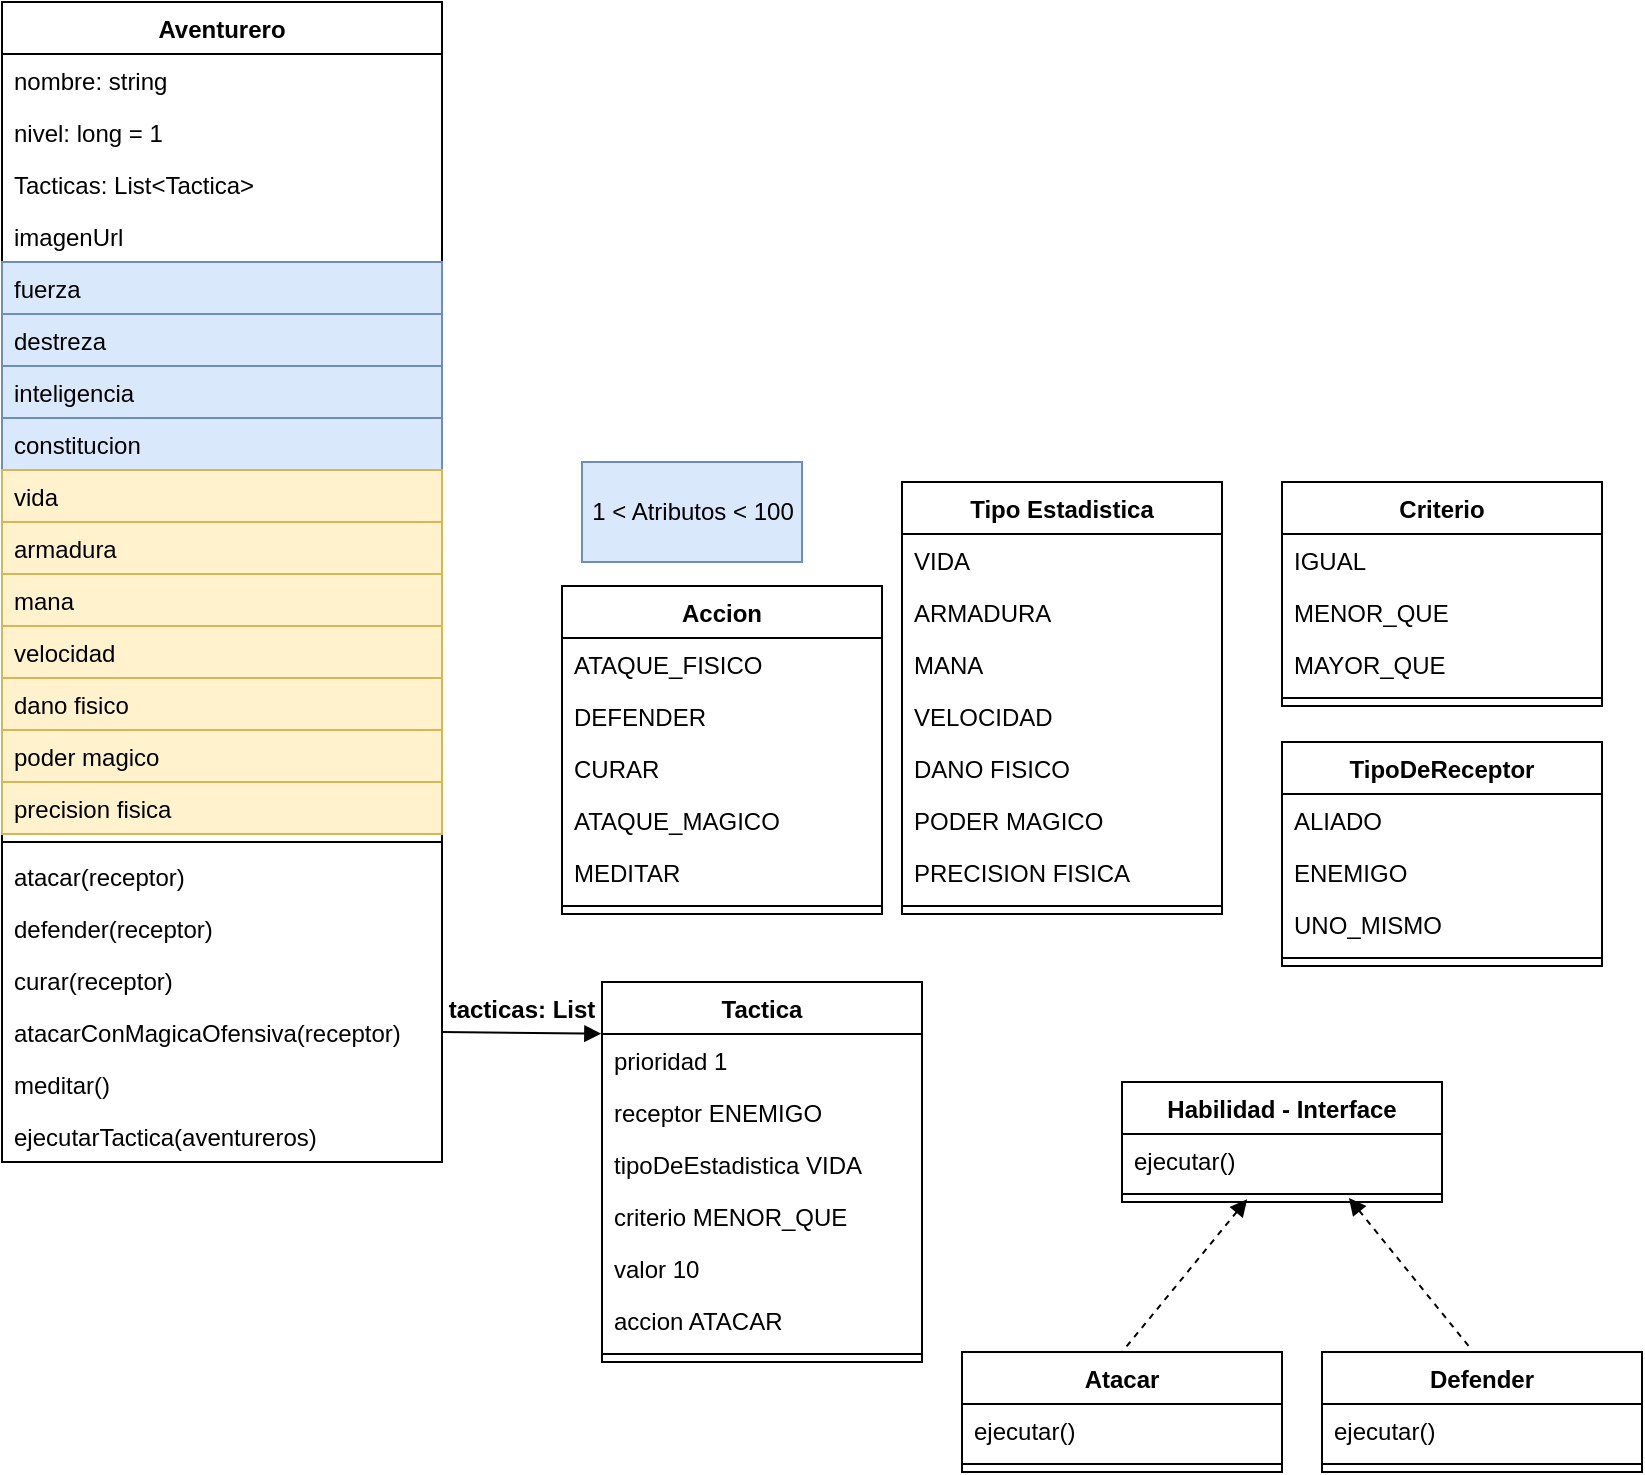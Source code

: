 <mxfile version="20.3.6" type="github">
  <diagram id="jlSibxD0OwzAIoyXO5In" name="Página-1">
    <mxGraphModel dx="934" dy="495" grid="1" gridSize="10" guides="1" tooltips="1" connect="1" arrows="1" fold="1" page="1" pageScale="1" pageWidth="827" pageHeight="1169" math="0" shadow="0">
      <root>
        <mxCell id="0" />
        <mxCell id="1" parent="0" />
        <mxCell id="NdV3mLdePX0kQ44nG53R-1" value="Aventurero" style="swimlane;fontStyle=1;align=center;verticalAlign=top;childLayout=stackLayout;horizontal=1;startSize=26;horizontalStack=0;resizeParent=1;resizeParentMax=0;resizeLast=0;collapsible=1;marginBottom=0;" vertex="1" parent="1">
          <mxGeometry x="260" y="270" width="220" height="580" as="geometry" />
        </mxCell>
        <mxCell id="NdV3mLdePX0kQ44nG53R-2" value="nombre: string" style="text;strokeColor=none;fillColor=none;align=left;verticalAlign=top;spacingLeft=4;spacingRight=4;overflow=hidden;rotatable=0;points=[[0,0.5],[1,0.5]];portConstraint=eastwest;" vertex="1" parent="NdV3mLdePX0kQ44nG53R-1">
          <mxGeometry y="26" width="220" height="26" as="geometry" />
        </mxCell>
        <mxCell id="NdV3mLdePX0kQ44nG53R-5" value="nivel: long = 1" style="text;strokeColor=none;fillColor=none;align=left;verticalAlign=top;spacingLeft=4;spacingRight=4;overflow=hidden;rotatable=0;points=[[0,0.5],[1,0.5]];portConstraint=eastwest;" vertex="1" parent="NdV3mLdePX0kQ44nG53R-1">
          <mxGeometry y="52" width="220" height="26" as="geometry" />
        </mxCell>
        <mxCell id="NdV3mLdePX0kQ44nG53R-10" value="Tacticas: List&lt;Tactica&gt;" style="text;strokeColor=none;fillColor=none;align=left;verticalAlign=top;spacingLeft=4;spacingRight=4;overflow=hidden;rotatable=0;points=[[0,0.5],[1,0.5]];portConstraint=eastwest;" vertex="1" parent="NdV3mLdePX0kQ44nG53R-1">
          <mxGeometry y="78" width="220" height="26" as="geometry" />
        </mxCell>
        <mxCell id="NdV3mLdePX0kQ44nG53R-11" value="imagenUrl" style="text;strokeColor=none;fillColor=none;align=left;verticalAlign=top;spacingLeft=4;spacingRight=4;overflow=hidden;rotatable=0;points=[[0,0.5],[1,0.5]];portConstraint=eastwest;" vertex="1" parent="NdV3mLdePX0kQ44nG53R-1">
          <mxGeometry y="104" width="220" height="26" as="geometry" />
        </mxCell>
        <mxCell id="NdV3mLdePX0kQ44nG53R-8" value="fuerza" style="text;strokeColor=#6c8ebf;fillColor=#dae8fc;align=left;verticalAlign=top;spacingLeft=4;spacingRight=4;overflow=hidden;rotatable=0;points=[[0,0.5],[1,0.5]];portConstraint=eastwest;" vertex="1" parent="NdV3mLdePX0kQ44nG53R-1">
          <mxGeometry y="130" width="220" height="26" as="geometry" />
        </mxCell>
        <mxCell id="NdV3mLdePX0kQ44nG53R-6" value="destreza" style="text;strokeColor=#6c8ebf;fillColor=#dae8fc;align=left;verticalAlign=top;spacingLeft=4;spacingRight=4;overflow=hidden;rotatable=0;points=[[0,0.5],[1,0.5]];portConstraint=eastwest;" vertex="1" parent="NdV3mLdePX0kQ44nG53R-1">
          <mxGeometry y="156" width="220" height="26" as="geometry" />
        </mxCell>
        <mxCell id="NdV3mLdePX0kQ44nG53R-7" value="inteligencia" style="text;strokeColor=#6c8ebf;fillColor=#dae8fc;align=left;verticalAlign=top;spacingLeft=4;spacingRight=4;overflow=hidden;rotatable=0;points=[[0,0.5],[1,0.5]];portConstraint=eastwest;" vertex="1" parent="NdV3mLdePX0kQ44nG53R-1">
          <mxGeometry y="182" width="220" height="26" as="geometry" />
        </mxCell>
        <mxCell id="NdV3mLdePX0kQ44nG53R-9" value="constitucion" style="text;strokeColor=#6c8ebf;fillColor=#dae8fc;align=left;verticalAlign=top;spacingLeft=4;spacingRight=4;overflow=hidden;rotatable=0;points=[[0,0.5],[1,0.5]];portConstraint=eastwest;" vertex="1" parent="NdV3mLdePX0kQ44nG53R-1">
          <mxGeometry y="208" width="220" height="26" as="geometry" />
        </mxCell>
        <mxCell id="NdV3mLdePX0kQ44nG53R-12" value="vida" style="text;strokeColor=#d6b656;fillColor=#fff2cc;align=left;verticalAlign=top;spacingLeft=4;spacingRight=4;overflow=hidden;rotatable=0;points=[[0,0.5],[1,0.5]];portConstraint=eastwest;" vertex="1" parent="NdV3mLdePX0kQ44nG53R-1">
          <mxGeometry y="234" width="220" height="26" as="geometry" />
        </mxCell>
        <mxCell id="NdV3mLdePX0kQ44nG53R-13" value="armadura" style="text;strokeColor=#d6b656;fillColor=#fff2cc;align=left;verticalAlign=top;spacingLeft=4;spacingRight=4;overflow=hidden;rotatable=0;points=[[0,0.5],[1,0.5]];portConstraint=eastwest;" vertex="1" parent="NdV3mLdePX0kQ44nG53R-1">
          <mxGeometry y="260" width="220" height="26" as="geometry" />
        </mxCell>
        <mxCell id="NdV3mLdePX0kQ44nG53R-14" value="mana" style="text;strokeColor=#d6b656;fillColor=#fff2cc;align=left;verticalAlign=top;spacingLeft=4;spacingRight=4;overflow=hidden;rotatable=0;points=[[0,0.5],[1,0.5]];portConstraint=eastwest;" vertex="1" parent="NdV3mLdePX0kQ44nG53R-1">
          <mxGeometry y="286" width="220" height="26" as="geometry" />
        </mxCell>
        <mxCell id="NdV3mLdePX0kQ44nG53R-15" value="velocidad" style="text;strokeColor=#d6b656;fillColor=#fff2cc;align=left;verticalAlign=top;spacingLeft=4;spacingRight=4;overflow=hidden;rotatable=0;points=[[0,0.5],[1,0.5]];portConstraint=eastwest;" vertex="1" parent="NdV3mLdePX0kQ44nG53R-1">
          <mxGeometry y="312" width="220" height="26" as="geometry" />
        </mxCell>
        <mxCell id="NdV3mLdePX0kQ44nG53R-16" value="dano fisico" style="text;strokeColor=#d6b656;fillColor=#fff2cc;align=left;verticalAlign=top;spacingLeft=4;spacingRight=4;overflow=hidden;rotatable=0;points=[[0,0.5],[1,0.5]];portConstraint=eastwest;" vertex="1" parent="NdV3mLdePX0kQ44nG53R-1">
          <mxGeometry y="338" width="220" height="26" as="geometry" />
        </mxCell>
        <mxCell id="NdV3mLdePX0kQ44nG53R-17" value="poder magico" style="text;strokeColor=#d6b656;fillColor=#fff2cc;align=left;verticalAlign=top;spacingLeft=4;spacingRight=4;overflow=hidden;rotatable=0;points=[[0,0.5],[1,0.5]];portConstraint=eastwest;" vertex="1" parent="NdV3mLdePX0kQ44nG53R-1">
          <mxGeometry y="364" width="220" height="26" as="geometry" />
        </mxCell>
        <mxCell id="NdV3mLdePX0kQ44nG53R-18" value="precision fisica" style="text;strokeColor=#d6b656;fillColor=#fff2cc;align=left;verticalAlign=top;spacingLeft=4;spacingRight=4;overflow=hidden;rotatable=0;points=[[0,0.5],[1,0.5]];portConstraint=eastwest;" vertex="1" parent="NdV3mLdePX0kQ44nG53R-1">
          <mxGeometry y="390" width="220" height="26" as="geometry" />
        </mxCell>
        <mxCell id="NdV3mLdePX0kQ44nG53R-3" value="" style="line;strokeWidth=1;fillColor=none;align=left;verticalAlign=middle;spacingTop=-1;spacingLeft=3;spacingRight=3;rotatable=0;labelPosition=right;points=[];portConstraint=eastwest;strokeColor=inherit;" vertex="1" parent="NdV3mLdePX0kQ44nG53R-1">
          <mxGeometry y="416" width="220" height="8" as="geometry" />
        </mxCell>
        <mxCell id="NdV3mLdePX0kQ44nG53R-57" value="atacar(receptor)" style="text;align=left;verticalAlign=top;spacingLeft=4;spacingRight=4;overflow=hidden;rotatable=0;points=[[0,0.5],[1,0.5]];portConstraint=eastwest;" vertex="1" parent="NdV3mLdePX0kQ44nG53R-1">
          <mxGeometry y="424" width="220" height="26" as="geometry" />
        </mxCell>
        <mxCell id="NdV3mLdePX0kQ44nG53R-62" value="defender(receptor)" style="text;align=left;verticalAlign=top;spacingLeft=4;spacingRight=4;overflow=hidden;rotatable=0;points=[[0,0.5],[1,0.5]];portConstraint=eastwest;" vertex="1" parent="NdV3mLdePX0kQ44nG53R-1">
          <mxGeometry y="450" width="220" height="26" as="geometry" />
        </mxCell>
        <mxCell id="NdV3mLdePX0kQ44nG53R-58" value="curar(receptor)" style="text;align=left;verticalAlign=top;spacingLeft=4;spacingRight=4;overflow=hidden;rotatable=0;points=[[0,0.5],[1,0.5]];portConstraint=eastwest;" vertex="1" parent="NdV3mLdePX0kQ44nG53R-1">
          <mxGeometry y="476" width="220" height="26" as="geometry" />
        </mxCell>
        <mxCell id="NdV3mLdePX0kQ44nG53R-59" value="atacarConMagicaOfensiva(receptor)" style="text;align=left;verticalAlign=top;spacingLeft=4;spacingRight=4;overflow=hidden;rotatable=0;points=[[0,0.5],[1,0.5]];portConstraint=eastwest;" vertex="1" parent="NdV3mLdePX0kQ44nG53R-1">
          <mxGeometry y="502" width="220" height="26" as="geometry" />
        </mxCell>
        <mxCell id="NdV3mLdePX0kQ44nG53R-60" value="meditar()" style="text;align=left;verticalAlign=top;spacingLeft=4;spacingRight=4;overflow=hidden;rotatable=0;points=[[0,0.5],[1,0.5]];portConstraint=eastwest;" vertex="1" parent="NdV3mLdePX0kQ44nG53R-1">
          <mxGeometry y="528" width="220" height="26" as="geometry" />
        </mxCell>
        <mxCell id="NdV3mLdePX0kQ44nG53R-87" value="ejecutarTactica(aventureros)" style="text;align=left;verticalAlign=top;spacingLeft=4;spacingRight=4;overflow=hidden;rotatable=0;points=[[0,0.5],[1,0.5]];portConstraint=eastwest;" vertex="1" parent="NdV3mLdePX0kQ44nG53R-1">
          <mxGeometry y="554" width="220" height="26" as="geometry" />
        </mxCell>
        <mxCell id="NdV3mLdePX0kQ44nG53R-19" value="Tipo Estadistica" style="swimlane;fontStyle=1;align=center;verticalAlign=top;childLayout=stackLayout;horizontal=1;startSize=26;horizontalStack=0;resizeParent=1;resizeParentMax=0;resizeLast=0;collapsible=1;marginBottom=0;" vertex="1" parent="1">
          <mxGeometry x="710" y="510" width="160" height="216" as="geometry" />
        </mxCell>
        <mxCell id="NdV3mLdePX0kQ44nG53R-26" value="VIDA" style="text;strokeColor=none;fillColor=none;align=left;verticalAlign=top;spacingLeft=4;spacingRight=4;overflow=hidden;rotatable=0;points=[[0,0.5],[1,0.5]];portConstraint=eastwest;" vertex="1" parent="NdV3mLdePX0kQ44nG53R-19">
          <mxGeometry y="26" width="160" height="26" as="geometry" />
        </mxCell>
        <mxCell id="NdV3mLdePX0kQ44nG53R-27" value="ARMADURA" style="text;strokeColor=none;fillColor=none;align=left;verticalAlign=top;spacingLeft=4;spacingRight=4;overflow=hidden;rotatable=0;points=[[0,0.5],[1,0.5]];portConstraint=eastwest;" vertex="1" parent="NdV3mLdePX0kQ44nG53R-19">
          <mxGeometry y="52" width="160" height="26" as="geometry" />
        </mxCell>
        <mxCell id="NdV3mLdePX0kQ44nG53R-28" value="MANA" style="text;strokeColor=none;fillColor=none;align=left;verticalAlign=top;spacingLeft=4;spacingRight=4;overflow=hidden;rotatable=0;points=[[0,0.5],[1,0.5]];portConstraint=eastwest;" vertex="1" parent="NdV3mLdePX0kQ44nG53R-19">
          <mxGeometry y="78" width="160" height="26" as="geometry" />
        </mxCell>
        <mxCell id="NdV3mLdePX0kQ44nG53R-29" value="VELOCIDAD" style="text;strokeColor=none;fillColor=none;align=left;verticalAlign=top;spacingLeft=4;spacingRight=4;overflow=hidden;rotatable=0;points=[[0,0.5],[1,0.5]];portConstraint=eastwest;" vertex="1" parent="NdV3mLdePX0kQ44nG53R-19">
          <mxGeometry y="104" width="160" height="26" as="geometry" />
        </mxCell>
        <mxCell id="NdV3mLdePX0kQ44nG53R-30" value="DANO FISICO" style="text;strokeColor=none;fillColor=none;align=left;verticalAlign=top;spacingLeft=4;spacingRight=4;overflow=hidden;rotatable=0;points=[[0,0.5],[1,0.5]];portConstraint=eastwest;" vertex="1" parent="NdV3mLdePX0kQ44nG53R-19">
          <mxGeometry y="130" width="160" height="26" as="geometry" />
        </mxCell>
        <mxCell id="NdV3mLdePX0kQ44nG53R-31" value="PODER MAGICO" style="text;strokeColor=none;fillColor=none;align=left;verticalAlign=top;spacingLeft=4;spacingRight=4;overflow=hidden;rotatable=0;points=[[0,0.5],[1,0.5]];portConstraint=eastwest;" vertex="1" parent="NdV3mLdePX0kQ44nG53R-19">
          <mxGeometry y="156" width="160" height="26" as="geometry" />
        </mxCell>
        <mxCell id="NdV3mLdePX0kQ44nG53R-32" value="PRECISION FISICA" style="text;strokeColor=none;fillColor=none;align=left;verticalAlign=top;spacingLeft=4;spacingRight=4;overflow=hidden;rotatable=0;points=[[0,0.5],[1,0.5]];portConstraint=eastwest;" vertex="1" parent="NdV3mLdePX0kQ44nG53R-19">
          <mxGeometry y="182" width="160" height="26" as="geometry" />
        </mxCell>
        <mxCell id="NdV3mLdePX0kQ44nG53R-35" value="" style="line;strokeWidth=1;fillColor=none;align=left;verticalAlign=middle;spacingTop=-1;spacingLeft=3;spacingRight=3;rotatable=0;labelPosition=right;points=[];portConstraint=eastwest;strokeColor=inherit;" vertex="1" parent="NdV3mLdePX0kQ44nG53R-19">
          <mxGeometry y="208" width="160" height="8" as="geometry" />
        </mxCell>
        <mxCell id="NdV3mLdePX0kQ44nG53R-36" value="Tactica" style="swimlane;fontStyle=1;align=center;verticalAlign=top;childLayout=stackLayout;horizontal=1;startSize=26;horizontalStack=0;resizeParent=1;resizeParentMax=0;resizeLast=0;collapsible=1;marginBottom=0;" vertex="1" parent="1">
          <mxGeometry x="560" y="760" width="160" height="190" as="geometry" />
        </mxCell>
        <mxCell id="NdV3mLdePX0kQ44nG53R-37" value="prioridad 1" style="text;strokeColor=none;fillColor=none;align=left;verticalAlign=top;spacingLeft=4;spacingRight=4;overflow=hidden;rotatable=0;points=[[0,0.5],[1,0.5]];portConstraint=eastwest;" vertex="1" parent="NdV3mLdePX0kQ44nG53R-36">
          <mxGeometry y="26" width="160" height="26" as="geometry" />
        </mxCell>
        <mxCell id="NdV3mLdePX0kQ44nG53R-38" value="receptor ENEMIGO" style="text;strokeColor=none;fillColor=none;align=left;verticalAlign=top;spacingLeft=4;spacingRight=4;overflow=hidden;rotatable=0;points=[[0,0.5],[1,0.5]];portConstraint=eastwest;" vertex="1" parent="NdV3mLdePX0kQ44nG53R-36">
          <mxGeometry y="52" width="160" height="26" as="geometry" />
        </mxCell>
        <mxCell id="NdV3mLdePX0kQ44nG53R-39" value="tipoDeEstadistica VIDA" style="text;strokeColor=none;fillColor=none;align=left;verticalAlign=top;spacingLeft=4;spacingRight=4;overflow=hidden;rotatable=0;points=[[0,0.5],[1,0.5]];portConstraint=eastwest;" vertex="1" parent="NdV3mLdePX0kQ44nG53R-36">
          <mxGeometry y="78" width="160" height="26" as="geometry" />
        </mxCell>
        <mxCell id="NdV3mLdePX0kQ44nG53R-40" value="criterio MENOR_QUE" style="text;strokeColor=none;fillColor=none;align=left;verticalAlign=top;spacingLeft=4;spacingRight=4;overflow=hidden;rotatable=0;points=[[0,0.5],[1,0.5]];portConstraint=eastwest;" vertex="1" parent="NdV3mLdePX0kQ44nG53R-36">
          <mxGeometry y="104" width="160" height="26" as="geometry" />
        </mxCell>
        <mxCell id="NdV3mLdePX0kQ44nG53R-41" value="valor 10" style="text;strokeColor=none;fillColor=none;align=left;verticalAlign=top;spacingLeft=4;spacingRight=4;overflow=hidden;rotatable=0;points=[[0,0.5],[1,0.5]];portConstraint=eastwest;" vertex="1" parent="NdV3mLdePX0kQ44nG53R-36">
          <mxGeometry y="130" width="160" height="26" as="geometry" />
        </mxCell>
        <mxCell id="NdV3mLdePX0kQ44nG53R-42" value="accion ATACAR" style="text;strokeColor=none;fillColor=none;align=left;verticalAlign=top;spacingLeft=4;spacingRight=4;overflow=hidden;rotatable=0;points=[[0,0.5],[1,0.5]];portConstraint=eastwest;" vertex="1" parent="NdV3mLdePX0kQ44nG53R-36">
          <mxGeometry y="156" width="160" height="26" as="geometry" />
        </mxCell>
        <mxCell id="NdV3mLdePX0kQ44nG53R-44" value="" style="line;strokeWidth=1;fillColor=none;align=left;verticalAlign=middle;spacingTop=-1;spacingLeft=3;spacingRight=3;rotatable=0;labelPosition=right;points=[];portConstraint=eastwest;strokeColor=inherit;" vertex="1" parent="NdV3mLdePX0kQ44nG53R-36">
          <mxGeometry y="182" width="160" height="8" as="geometry" />
        </mxCell>
        <mxCell id="NdV3mLdePX0kQ44nG53R-45" value="1 &amp;lt; Atributos &amp;lt; 100" style="html=1;fillColor=#dae8fc;strokeColor=#6c8ebf;" vertex="1" parent="1">
          <mxGeometry x="550" y="500" width="110" height="50" as="geometry" />
        </mxCell>
        <mxCell id="NdV3mLdePX0kQ44nG53R-46" value="Habilidad - Interface" style="swimlane;fontStyle=1;align=center;verticalAlign=top;childLayout=stackLayout;horizontal=1;startSize=26;horizontalStack=0;resizeParent=1;resizeParentMax=0;resizeLast=0;collapsible=1;marginBottom=0;" vertex="1" parent="1">
          <mxGeometry x="820" y="810" width="160" height="60" as="geometry" />
        </mxCell>
        <mxCell id="NdV3mLdePX0kQ44nG53R-52" value="ejecutar()" style="text;strokeColor=none;fillColor=none;align=left;verticalAlign=top;spacingLeft=4;spacingRight=4;overflow=hidden;rotatable=0;points=[[0,0.5],[1,0.5]];portConstraint=eastwest;" vertex="1" parent="NdV3mLdePX0kQ44nG53R-46">
          <mxGeometry y="26" width="160" height="26" as="geometry" />
        </mxCell>
        <mxCell id="NdV3mLdePX0kQ44nG53R-53" value="" style="line;strokeWidth=1;fillColor=none;align=left;verticalAlign=middle;spacingTop=-1;spacingLeft=3;spacingRight=3;rotatable=0;labelPosition=right;points=[];portConstraint=eastwest;strokeColor=inherit;" vertex="1" parent="NdV3mLdePX0kQ44nG53R-46">
          <mxGeometry y="52" width="160" height="8" as="geometry" />
        </mxCell>
        <mxCell id="NdV3mLdePX0kQ44nG53R-54" value="Atacar" style="swimlane;fontStyle=1;align=center;verticalAlign=top;childLayout=stackLayout;horizontal=1;startSize=26;horizontalStack=0;resizeParent=1;resizeParentMax=0;resizeLast=0;collapsible=1;marginBottom=0;" vertex="1" parent="1">
          <mxGeometry x="740" y="945" width="160" height="60" as="geometry" />
        </mxCell>
        <mxCell id="NdV3mLdePX0kQ44nG53R-55" value="ejecutar()" style="text;strokeColor=none;fillColor=none;align=left;verticalAlign=top;spacingLeft=4;spacingRight=4;overflow=hidden;rotatable=0;points=[[0,0.5],[1,0.5]];portConstraint=eastwest;" vertex="1" parent="NdV3mLdePX0kQ44nG53R-54">
          <mxGeometry y="26" width="160" height="26" as="geometry" />
        </mxCell>
        <mxCell id="NdV3mLdePX0kQ44nG53R-56" value="" style="line;strokeWidth=1;fillColor=none;align=left;verticalAlign=middle;spacingTop=-1;spacingLeft=3;spacingRight=3;rotatable=0;labelPosition=right;points=[];portConstraint=eastwest;strokeColor=inherit;" vertex="1" parent="NdV3mLdePX0kQ44nG53R-54">
          <mxGeometry y="52" width="160" height="8" as="geometry" />
        </mxCell>
        <mxCell id="NdV3mLdePX0kQ44nG53R-89" style="edgeStyle=none;orthogonalLoop=1;jettySize=auto;html=1;exitX=-0.002;exitY=-0.006;exitDx=0;exitDy=0;endArrow=none;endFill=0;rounded=0;entryX=1;entryY=0.5;entryDx=0;entryDy=0;exitPerimeter=0;startArrow=block;startFill=1;" edge="1" parent="1" source="NdV3mLdePX0kQ44nG53R-37" target="NdV3mLdePX0kQ44nG53R-59">
          <mxGeometry relative="1" as="geometry">
            <mxPoint x="670" y="840.753" as="targetPoint" />
            <mxPoint x="698.914" y="800" as="sourcePoint" />
          </mxGeometry>
        </mxCell>
        <mxCell id="NdV3mLdePX0kQ44nG53R-90" value="Defender" style="swimlane;fontStyle=1;align=center;verticalAlign=top;childLayout=stackLayout;horizontal=1;startSize=26;horizontalStack=0;resizeParent=1;resizeParentMax=0;resizeLast=0;collapsible=1;marginBottom=0;" vertex="1" parent="1">
          <mxGeometry x="920" y="945" width="160" height="60" as="geometry" />
        </mxCell>
        <mxCell id="NdV3mLdePX0kQ44nG53R-91" value="ejecutar()" style="text;strokeColor=none;fillColor=none;align=left;verticalAlign=top;spacingLeft=4;spacingRight=4;overflow=hidden;rotatable=0;points=[[0,0.5],[1,0.5]];portConstraint=eastwest;" vertex="1" parent="NdV3mLdePX0kQ44nG53R-90">
          <mxGeometry y="26" width="160" height="26" as="geometry" />
        </mxCell>
        <mxCell id="NdV3mLdePX0kQ44nG53R-92" value="" style="line;strokeWidth=1;fillColor=none;align=left;verticalAlign=middle;spacingTop=-1;spacingLeft=3;spacingRight=3;rotatable=0;labelPosition=right;points=[];portConstraint=eastwest;strokeColor=inherit;" vertex="1" parent="NdV3mLdePX0kQ44nG53R-90">
          <mxGeometry y="52" width="160" height="8" as="geometry" />
        </mxCell>
        <mxCell id="NdV3mLdePX0kQ44nG53R-93" style="edgeStyle=none;orthogonalLoop=1;jettySize=auto;html=1;endArrow=none;endFill=0;rounded=0;entryX=0.5;entryY=0;entryDx=0;entryDy=0;exitX=0.391;exitY=0.826;exitDx=0;exitDy=0;exitPerimeter=0;startArrow=block;startFill=1;dashed=1;" edge="1" parent="1" source="NdV3mLdePX0kQ44nG53R-53" target="NdV3mLdePX0kQ44nG53R-54">
          <mxGeometry relative="1" as="geometry">
            <mxPoint x="540" y="780" as="targetPoint" />
            <mxPoint x="890" y="875" as="sourcePoint" />
          </mxGeometry>
        </mxCell>
        <mxCell id="NdV3mLdePX0kQ44nG53R-94" style="edgeStyle=none;orthogonalLoop=1;jettySize=auto;html=1;endArrow=none;endFill=0;rounded=0;entryX=0.469;entryY=-0.014;entryDx=0;entryDy=0;exitX=0.709;exitY=0.747;exitDx=0;exitDy=0;exitPerimeter=0;entryPerimeter=0;startArrow=block;startFill=1;dashed=1;" edge="1" parent="1" source="NdV3mLdePX0kQ44nG53R-53" target="NdV3mLdePX0kQ44nG53R-90">
          <mxGeometry relative="1" as="geometry">
            <mxPoint x="830" y="955" as="targetPoint" />
            <mxPoint x="892.56" y="878.608" as="sourcePoint" />
          </mxGeometry>
        </mxCell>
        <mxCell id="NdV3mLdePX0kQ44nG53R-95" value="tacticas: List" style="text;align=center;fontStyle=1;verticalAlign=middle;spacingLeft=3;spacingRight=3;strokeColor=none;rotatable=0;points=[[0,0.5],[1,0.5]];portConstraint=eastwest;" vertex="1" parent="1">
          <mxGeometry x="480" y="760" width="80" height="26" as="geometry" />
        </mxCell>
        <mxCell id="NdV3mLdePX0kQ44nG53R-96" value="Criterio" style="swimlane;fontStyle=1;align=center;verticalAlign=top;childLayout=stackLayout;horizontal=1;startSize=26;horizontalStack=0;resizeParent=1;resizeParentMax=0;resizeLast=0;collapsible=1;marginBottom=0;" vertex="1" parent="1">
          <mxGeometry x="900" y="510" width="160" height="112" as="geometry" />
        </mxCell>
        <mxCell id="NdV3mLdePX0kQ44nG53R-97" value="IGUAL" style="text;strokeColor=none;fillColor=none;align=left;verticalAlign=top;spacingLeft=4;spacingRight=4;overflow=hidden;rotatable=0;points=[[0,0.5],[1,0.5]];portConstraint=eastwest;" vertex="1" parent="NdV3mLdePX0kQ44nG53R-96">
          <mxGeometry y="26" width="160" height="26" as="geometry" />
        </mxCell>
        <mxCell id="NdV3mLdePX0kQ44nG53R-98" value="MENOR_QUE" style="text;strokeColor=none;fillColor=none;align=left;verticalAlign=top;spacingLeft=4;spacingRight=4;overflow=hidden;rotatable=0;points=[[0,0.5],[1,0.5]];portConstraint=eastwest;" vertex="1" parent="NdV3mLdePX0kQ44nG53R-96">
          <mxGeometry y="52" width="160" height="26" as="geometry" />
        </mxCell>
        <mxCell id="NdV3mLdePX0kQ44nG53R-99" value="MAYOR_QUE" style="text;strokeColor=none;fillColor=none;align=left;verticalAlign=top;spacingLeft=4;spacingRight=4;overflow=hidden;rotatable=0;points=[[0,0.5],[1,0.5]];portConstraint=eastwest;" vertex="1" parent="NdV3mLdePX0kQ44nG53R-96">
          <mxGeometry y="78" width="160" height="26" as="geometry" />
        </mxCell>
        <mxCell id="NdV3mLdePX0kQ44nG53R-104" value="" style="line;strokeWidth=1;fillColor=none;align=left;verticalAlign=middle;spacingTop=-1;spacingLeft=3;spacingRight=3;rotatable=0;labelPosition=right;points=[];portConstraint=eastwest;strokeColor=inherit;" vertex="1" parent="NdV3mLdePX0kQ44nG53R-96">
          <mxGeometry y="104" width="160" height="8" as="geometry" />
        </mxCell>
        <mxCell id="NdV3mLdePX0kQ44nG53R-105" value="TipoDeReceptor" style="swimlane;fontStyle=1;align=center;verticalAlign=top;childLayout=stackLayout;horizontal=1;startSize=26;horizontalStack=0;resizeParent=1;resizeParentMax=0;resizeLast=0;collapsible=1;marginBottom=0;" vertex="1" parent="1">
          <mxGeometry x="900" y="640" width="160" height="112" as="geometry" />
        </mxCell>
        <mxCell id="NdV3mLdePX0kQ44nG53R-106" value="ALIADO" style="text;strokeColor=none;fillColor=none;align=left;verticalAlign=top;spacingLeft=4;spacingRight=4;overflow=hidden;rotatable=0;points=[[0,0.5],[1,0.5]];portConstraint=eastwest;" vertex="1" parent="NdV3mLdePX0kQ44nG53R-105">
          <mxGeometry y="26" width="160" height="26" as="geometry" />
        </mxCell>
        <mxCell id="NdV3mLdePX0kQ44nG53R-107" value="ENEMIGO" style="text;strokeColor=none;fillColor=none;align=left;verticalAlign=top;spacingLeft=4;spacingRight=4;overflow=hidden;rotatable=0;points=[[0,0.5],[1,0.5]];portConstraint=eastwest;" vertex="1" parent="NdV3mLdePX0kQ44nG53R-105">
          <mxGeometry y="52" width="160" height="26" as="geometry" />
        </mxCell>
        <mxCell id="NdV3mLdePX0kQ44nG53R-108" value="UNO_MISMO" style="text;strokeColor=none;fillColor=none;align=left;verticalAlign=top;spacingLeft=4;spacingRight=4;overflow=hidden;rotatable=0;points=[[0,0.5],[1,0.5]];portConstraint=eastwest;" vertex="1" parent="NdV3mLdePX0kQ44nG53R-105">
          <mxGeometry y="78" width="160" height="26" as="geometry" />
        </mxCell>
        <mxCell id="NdV3mLdePX0kQ44nG53R-109" value="" style="line;strokeWidth=1;fillColor=none;align=left;verticalAlign=middle;spacingTop=-1;spacingLeft=3;spacingRight=3;rotatable=0;labelPosition=right;points=[];portConstraint=eastwest;strokeColor=inherit;" vertex="1" parent="NdV3mLdePX0kQ44nG53R-105">
          <mxGeometry y="104" width="160" height="8" as="geometry" />
        </mxCell>
        <mxCell id="NdV3mLdePX0kQ44nG53R-110" value="Accion" style="swimlane;fontStyle=1;align=center;verticalAlign=top;childLayout=stackLayout;horizontal=1;startSize=26;horizontalStack=0;resizeParent=1;resizeParentMax=0;resizeLast=0;collapsible=1;marginBottom=0;" vertex="1" parent="1">
          <mxGeometry x="540" y="562" width="160" height="164" as="geometry" />
        </mxCell>
        <mxCell id="NdV3mLdePX0kQ44nG53R-111" value="ATAQUE_FISICO" style="text;strokeColor=none;fillColor=none;align=left;verticalAlign=top;spacingLeft=4;spacingRight=4;overflow=hidden;rotatable=0;points=[[0,0.5],[1,0.5]];portConstraint=eastwest;" vertex="1" parent="NdV3mLdePX0kQ44nG53R-110">
          <mxGeometry y="26" width="160" height="26" as="geometry" />
        </mxCell>
        <mxCell id="NdV3mLdePX0kQ44nG53R-112" value="DEFENDER" style="text;strokeColor=none;fillColor=none;align=left;verticalAlign=top;spacingLeft=4;spacingRight=4;overflow=hidden;rotatable=0;points=[[0,0.5],[1,0.5]];portConstraint=eastwest;" vertex="1" parent="NdV3mLdePX0kQ44nG53R-110">
          <mxGeometry y="52" width="160" height="26" as="geometry" />
        </mxCell>
        <mxCell id="NdV3mLdePX0kQ44nG53R-113" value="CURAR" style="text;strokeColor=none;fillColor=none;align=left;verticalAlign=top;spacingLeft=4;spacingRight=4;overflow=hidden;rotatable=0;points=[[0,0.5],[1,0.5]];portConstraint=eastwest;" vertex="1" parent="NdV3mLdePX0kQ44nG53R-110">
          <mxGeometry y="78" width="160" height="26" as="geometry" />
        </mxCell>
        <mxCell id="NdV3mLdePX0kQ44nG53R-116" value="ATAQUE_MAGICO" style="text;strokeColor=none;fillColor=none;align=left;verticalAlign=top;spacingLeft=4;spacingRight=4;overflow=hidden;rotatable=0;points=[[0,0.5],[1,0.5]];portConstraint=eastwest;" vertex="1" parent="NdV3mLdePX0kQ44nG53R-110">
          <mxGeometry y="104" width="160" height="26" as="geometry" />
        </mxCell>
        <mxCell id="NdV3mLdePX0kQ44nG53R-115" value="MEDITAR" style="text;strokeColor=none;fillColor=none;align=left;verticalAlign=top;spacingLeft=4;spacingRight=4;overflow=hidden;rotatable=0;points=[[0,0.5],[1,0.5]];portConstraint=eastwest;" vertex="1" parent="NdV3mLdePX0kQ44nG53R-110">
          <mxGeometry y="130" width="160" height="26" as="geometry" />
        </mxCell>
        <mxCell id="NdV3mLdePX0kQ44nG53R-114" value="" style="line;strokeWidth=1;fillColor=none;align=left;verticalAlign=middle;spacingTop=-1;spacingLeft=3;spacingRight=3;rotatable=0;labelPosition=right;points=[];portConstraint=eastwest;strokeColor=inherit;" vertex="1" parent="NdV3mLdePX0kQ44nG53R-110">
          <mxGeometry y="156" width="160" height="8" as="geometry" />
        </mxCell>
      </root>
    </mxGraphModel>
  </diagram>
</mxfile>
